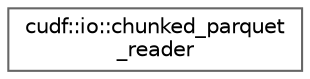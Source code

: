 digraph "类继承关系图"
{
 // LATEX_PDF_SIZE
  bgcolor="transparent";
  edge [fontname=Helvetica,fontsize=10,labelfontname=Helvetica,labelfontsize=10];
  node [fontname=Helvetica,fontsize=10,shape=box,height=0.2,width=0.4];
  rankdir="LR";
  Node0 [id="Node000000",label="cudf::io::chunked_parquet\l_reader",height=0.2,width=0.4,color="grey40", fillcolor="white", style="filled",URL="$classcudf_1_1io_1_1chunked__parquet__reader.html",tooltip="The chunked parquet reader class to read Parquet file iteratively in to a series of tables,..."];
}
